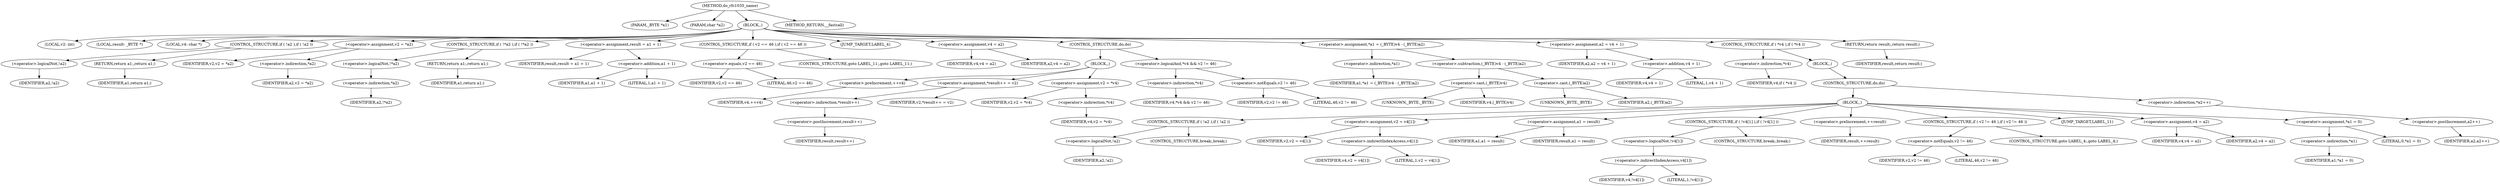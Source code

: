 digraph do_rfc1035_name {  
"1000104" [label = "(METHOD,do_rfc1035_name)" ]
"1000105" [label = "(PARAM,_BYTE *a1)" ]
"1000106" [label = "(PARAM,char *a2)" ]
"1000107" [label = "(BLOCK,,)" ]
"1000108" [label = "(LOCAL,v2: int)" ]
"1000109" [label = "(LOCAL,result: _BYTE *)" ]
"1000110" [label = "(LOCAL,v4: char *)" ]
"1000111" [label = "(CONTROL_STRUCTURE,if ( !a2 ),if ( !a2 ))" ]
"1000112" [label = "(<operator>.logicalNot,!a2)" ]
"1000113" [label = "(IDENTIFIER,a2,!a2)" ]
"1000114" [label = "(RETURN,return a1;,return a1;)" ]
"1000115" [label = "(IDENTIFIER,a1,return a1;)" ]
"1000116" [label = "(<operator>.assignment,v2 = *a2)" ]
"1000117" [label = "(IDENTIFIER,v2,v2 = *a2)" ]
"1000118" [label = "(<operator>.indirection,*a2)" ]
"1000119" [label = "(IDENTIFIER,a2,v2 = *a2)" ]
"1000120" [label = "(CONTROL_STRUCTURE,if ( !*a2 ),if ( !*a2 ))" ]
"1000121" [label = "(<operator>.logicalNot,!*a2)" ]
"1000122" [label = "(<operator>.indirection,*a2)" ]
"1000123" [label = "(IDENTIFIER,a2,!*a2)" ]
"1000124" [label = "(RETURN,return a1;,return a1;)" ]
"1000125" [label = "(IDENTIFIER,a1,return a1;)" ]
"1000126" [label = "(<operator>.assignment,result = a1 + 1)" ]
"1000127" [label = "(IDENTIFIER,result,result = a1 + 1)" ]
"1000128" [label = "(<operator>.addition,a1 + 1)" ]
"1000129" [label = "(IDENTIFIER,a1,a1 + 1)" ]
"1000130" [label = "(LITERAL,1,a1 + 1)" ]
"1000131" [label = "(CONTROL_STRUCTURE,if ( v2 == 46 ),if ( v2 == 46 ))" ]
"1000132" [label = "(<operator>.equals,v2 == 46)" ]
"1000133" [label = "(IDENTIFIER,v2,v2 == 46)" ]
"1000134" [label = "(LITERAL,46,v2 == 46)" ]
"1000135" [label = "(CONTROL_STRUCTURE,goto LABEL_11;,goto LABEL_11;)" ]
"1000136" [label = "(JUMP_TARGET,LABEL_4)" ]
"1000137" [label = "(<operator>.assignment,v4 = a2)" ]
"1000138" [label = "(IDENTIFIER,v4,v4 = a2)" ]
"1000139" [label = "(IDENTIFIER,a2,v4 = a2)" ]
"1000140" [label = "(CONTROL_STRUCTURE,do,do)" ]
"1000141" [label = "(BLOCK,,)" ]
"1000142" [label = "(<operator>.preIncrement,++v4)" ]
"1000143" [label = "(IDENTIFIER,v4,++v4)" ]
"1000144" [label = "(<operator>.assignment,*result++ = v2)" ]
"1000145" [label = "(<operator>.indirection,*result++)" ]
"1000146" [label = "(<operator>.postIncrement,result++)" ]
"1000147" [label = "(IDENTIFIER,result,result++)" ]
"1000148" [label = "(IDENTIFIER,v2,*result++ = v2)" ]
"1000149" [label = "(<operator>.assignment,v2 = *v4)" ]
"1000150" [label = "(IDENTIFIER,v2,v2 = *v4)" ]
"1000151" [label = "(<operator>.indirection,*v4)" ]
"1000152" [label = "(IDENTIFIER,v4,v2 = *v4)" ]
"1000153" [label = "(<operator>.logicalAnd,*v4 && v2 != 46)" ]
"1000154" [label = "(<operator>.indirection,*v4)" ]
"1000155" [label = "(IDENTIFIER,v4,*v4 && v2 != 46)" ]
"1000156" [label = "(<operator>.notEquals,v2 != 46)" ]
"1000157" [label = "(IDENTIFIER,v2,v2 != 46)" ]
"1000158" [label = "(LITERAL,46,v2 != 46)" ]
"1000159" [label = "(<operator>.assignment,*a1 = (_BYTE)v4 - (_BYTE)a2)" ]
"1000160" [label = "(<operator>.indirection,*a1)" ]
"1000161" [label = "(IDENTIFIER,a1,*a1 = (_BYTE)v4 - (_BYTE)a2)" ]
"1000162" [label = "(<operator>.subtraction,(_BYTE)v4 - (_BYTE)a2)" ]
"1000163" [label = "(<operator>.cast,(_BYTE)v4)" ]
"1000164" [label = "(UNKNOWN,_BYTE,_BYTE)" ]
"1000165" [label = "(IDENTIFIER,v4,(_BYTE)v4)" ]
"1000166" [label = "(<operator>.cast,(_BYTE)a2)" ]
"1000167" [label = "(UNKNOWN,_BYTE,_BYTE)" ]
"1000168" [label = "(IDENTIFIER,a2,(_BYTE)a2)" ]
"1000169" [label = "(<operator>.assignment,a2 = v4 + 1)" ]
"1000170" [label = "(IDENTIFIER,a2,a2 = v4 + 1)" ]
"1000171" [label = "(<operator>.addition,v4 + 1)" ]
"1000172" [label = "(IDENTIFIER,v4,v4 + 1)" ]
"1000173" [label = "(LITERAL,1,v4 + 1)" ]
"1000174" [label = "(CONTROL_STRUCTURE,if ( *v4 ),if ( *v4 ))" ]
"1000175" [label = "(<operator>.indirection,*v4)" ]
"1000176" [label = "(IDENTIFIER,v4,if ( *v4 ))" ]
"1000177" [label = "(BLOCK,,)" ]
"1000178" [label = "(CONTROL_STRUCTURE,do,do)" ]
"1000179" [label = "(BLOCK,,)" ]
"1000180" [label = "(CONTROL_STRUCTURE,if ( !a2 ),if ( !a2 ))" ]
"1000181" [label = "(<operator>.logicalNot,!a2)" ]
"1000182" [label = "(IDENTIFIER,a2,!a2)" ]
"1000183" [label = "(CONTROL_STRUCTURE,break;,break;)" ]
"1000184" [label = "(<operator>.assignment,v2 = v4[1])" ]
"1000185" [label = "(IDENTIFIER,v2,v2 = v4[1])" ]
"1000186" [label = "(<operator>.indirectIndexAccess,v4[1])" ]
"1000187" [label = "(IDENTIFIER,v4,v2 = v4[1])" ]
"1000188" [label = "(LITERAL,1,v2 = v4[1])" ]
"1000189" [label = "(<operator>.assignment,a1 = result)" ]
"1000190" [label = "(IDENTIFIER,a1,a1 = result)" ]
"1000191" [label = "(IDENTIFIER,result,a1 = result)" ]
"1000192" [label = "(CONTROL_STRUCTURE,if ( !v4[1] ),if ( !v4[1] ))" ]
"1000193" [label = "(<operator>.logicalNot,!v4[1])" ]
"1000194" [label = "(<operator>.indirectIndexAccess,v4[1])" ]
"1000195" [label = "(IDENTIFIER,v4,!v4[1])" ]
"1000196" [label = "(LITERAL,1,!v4[1])" ]
"1000197" [label = "(CONTROL_STRUCTURE,break;,break;)" ]
"1000198" [label = "(<operator>.preIncrement,++result)" ]
"1000199" [label = "(IDENTIFIER,result,++result)" ]
"1000200" [label = "(CONTROL_STRUCTURE,if ( v2 != 46 ),if ( v2 != 46 ))" ]
"1000201" [label = "(<operator>.notEquals,v2 != 46)" ]
"1000202" [label = "(IDENTIFIER,v2,v2 != 46)" ]
"1000203" [label = "(LITERAL,46,v2 != 46)" ]
"1000204" [label = "(CONTROL_STRUCTURE,goto LABEL_4;,goto LABEL_4;)" ]
"1000205" [label = "(JUMP_TARGET,LABEL_11)" ]
"1000206" [label = "(<operator>.assignment,v4 = a2)" ]
"1000207" [label = "(IDENTIFIER,v4,v4 = a2)" ]
"1000208" [label = "(IDENTIFIER,a2,v4 = a2)" ]
"1000209" [label = "(<operator>.assignment,*a1 = 0)" ]
"1000210" [label = "(<operator>.indirection,*a1)" ]
"1000211" [label = "(IDENTIFIER,a1,*a1 = 0)" ]
"1000212" [label = "(LITERAL,0,*a1 = 0)" ]
"1000213" [label = "(<operator>.indirection,*a2++)" ]
"1000214" [label = "(<operator>.postIncrement,a2++)" ]
"1000215" [label = "(IDENTIFIER,a2,a2++)" ]
"1000216" [label = "(RETURN,return result;,return result;)" ]
"1000217" [label = "(IDENTIFIER,result,return result;)" ]
"1000218" [label = "(METHOD_RETURN,__fastcall)" ]
  "1000104" -> "1000105" 
  "1000104" -> "1000106" 
  "1000104" -> "1000107" 
  "1000104" -> "1000218" 
  "1000107" -> "1000108" 
  "1000107" -> "1000109" 
  "1000107" -> "1000110" 
  "1000107" -> "1000111" 
  "1000107" -> "1000116" 
  "1000107" -> "1000120" 
  "1000107" -> "1000126" 
  "1000107" -> "1000131" 
  "1000107" -> "1000136" 
  "1000107" -> "1000137" 
  "1000107" -> "1000140" 
  "1000107" -> "1000159" 
  "1000107" -> "1000169" 
  "1000107" -> "1000174" 
  "1000107" -> "1000216" 
  "1000111" -> "1000112" 
  "1000111" -> "1000114" 
  "1000112" -> "1000113" 
  "1000114" -> "1000115" 
  "1000116" -> "1000117" 
  "1000116" -> "1000118" 
  "1000118" -> "1000119" 
  "1000120" -> "1000121" 
  "1000120" -> "1000124" 
  "1000121" -> "1000122" 
  "1000122" -> "1000123" 
  "1000124" -> "1000125" 
  "1000126" -> "1000127" 
  "1000126" -> "1000128" 
  "1000128" -> "1000129" 
  "1000128" -> "1000130" 
  "1000131" -> "1000132" 
  "1000131" -> "1000135" 
  "1000132" -> "1000133" 
  "1000132" -> "1000134" 
  "1000137" -> "1000138" 
  "1000137" -> "1000139" 
  "1000140" -> "1000141" 
  "1000140" -> "1000153" 
  "1000141" -> "1000142" 
  "1000141" -> "1000144" 
  "1000141" -> "1000149" 
  "1000142" -> "1000143" 
  "1000144" -> "1000145" 
  "1000144" -> "1000148" 
  "1000145" -> "1000146" 
  "1000146" -> "1000147" 
  "1000149" -> "1000150" 
  "1000149" -> "1000151" 
  "1000151" -> "1000152" 
  "1000153" -> "1000154" 
  "1000153" -> "1000156" 
  "1000154" -> "1000155" 
  "1000156" -> "1000157" 
  "1000156" -> "1000158" 
  "1000159" -> "1000160" 
  "1000159" -> "1000162" 
  "1000160" -> "1000161" 
  "1000162" -> "1000163" 
  "1000162" -> "1000166" 
  "1000163" -> "1000164" 
  "1000163" -> "1000165" 
  "1000166" -> "1000167" 
  "1000166" -> "1000168" 
  "1000169" -> "1000170" 
  "1000169" -> "1000171" 
  "1000171" -> "1000172" 
  "1000171" -> "1000173" 
  "1000174" -> "1000175" 
  "1000174" -> "1000177" 
  "1000175" -> "1000176" 
  "1000177" -> "1000178" 
  "1000178" -> "1000179" 
  "1000178" -> "1000213" 
  "1000179" -> "1000180" 
  "1000179" -> "1000184" 
  "1000179" -> "1000189" 
  "1000179" -> "1000192" 
  "1000179" -> "1000198" 
  "1000179" -> "1000200" 
  "1000179" -> "1000205" 
  "1000179" -> "1000206" 
  "1000179" -> "1000209" 
  "1000180" -> "1000181" 
  "1000180" -> "1000183" 
  "1000181" -> "1000182" 
  "1000184" -> "1000185" 
  "1000184" -> "1000186" 
  "1000186" -> "1000187" 
  "1000186" -> "1000188" 
  "1000189" -> "1000190" 
  "1000189" -> "1000191" 
  "1000192" -> "1000193" 
  "1000192" -> "1000197" 
  "1000193" -> "1000194" 
  "1000194" -> "1000195" 
  "1000194" -> "1000196" 
  "1000198" -> "1000199" 
  "1000200" -> "1000201" 
  "1000200" -> "1000204" 
  "1000201" -> "1000202" 
  "1000201" -> "1000203" 
  "1000206" -> "1000207" 
  "1000206" -> "1000208" 
  "1000209" -> "1000210" 
  "1000209" -> "1000212" 
  "1000210" -> "1000211" 
  "1000213" -> "1000214" 
  "1000214" -> "1000215" 
  "1000216" -> "1000217" 
}

